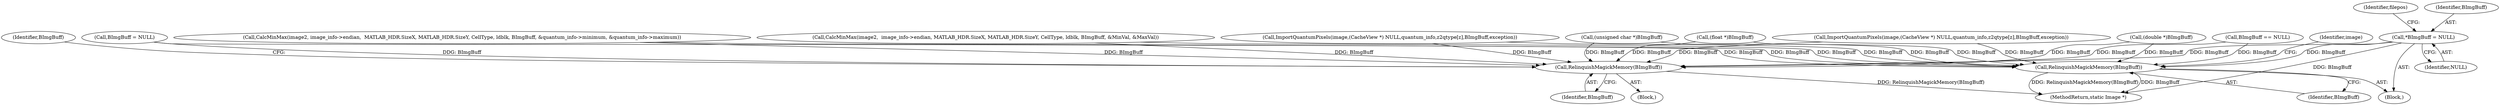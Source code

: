 digraph "0_ImageMagick_f3b483e8b054c50149912523b4773687e18afe25@pointer" {
"1000175" [label="(Call,*BImgBuff = NULL)"];
"1001595" [label="(Call,RelinquishMagickMemory(BImgBuff))"];
"1001656" [label="(Call,RelinquishMagickMemory(BImgBuff))"];
"1001225" [label="(Call,ImportQuantumPixels(image,(CacheView *) NULL,quantum_info,z2qtype[z],BImgBuff,exception))"];
"1001657" [label="(Identifier,BImgBuff)"];
"1001065" [label="(Call,BImgBuff == NULL)"];
"1000188" [label="(Identifier,filepos)"];
"1001598" [label="(Identifier,BImgBuff)"];
"1001781" [label="(MethodReturn,static Image *)"];
"1001395" [label="(Call,(double *)BImgBuff)"];
"1001659" [label="(Identifier,image)"];
"1001178" [label="(Call,(unsigned char *)BImgBuff)"];
"1000158" [label="(Block,)"];
"1000176" [label="(Identifier,BImgBuff)"];
"1001427" [label="(Call,(float *)BImgBuff)"];
"1001596" [label="(Identifier,BImgBuff)"];
"1001086" [label="(Call,CalcMinMax(image2, image_info->endian,  MATLAB_HDR.SizeX, MATLAB_HDR.SizeY, CellType, ldblk, BImgBuff, &quantum_info->minimum, &quantum_info->maximum))"];
"1000177" [label="(Identifier,NULL)"];
"1001261" [label="(Call,ImportQuantumPixels(image,(CacheView *) NULL,quantum_info,z2qtype[z],BImgBuff,exception))"];
"1001597" [label="(Call,BImgBuff = NULL)"];
"1000175" [label="(Call,*BImgBuff = NULL)"];
"1001656" [label="(Call,RelinquishMagickMemory(BImgBuff))"];
"1001352" [label="(Call,CalcMinMax(image2,  image_info->endian, MATLAB_HDR.SizeX, MATLAB_HDR.SizeY, CellType, ldblk, BImgBuff, &MinVal, &MaxVal))"];
"1000382" [label="(Block,)"];
"1001595" [label="(Call,RelinquishMagickMemory(BImgBuff))"];
"1000175" -> "1000158"  [label="AST: "];
"1000175" -> "1000177"  [label="CFG: "];
"1000176" -> "1000175"  [label="AST: "];
"1000177" -> "1000175"  [label="AST: "];
"1000188" -> "1000175"  [label="CFG: "];
"1000175" -> "1001781"  [label="DDG: BImgBuff"];
"1000175" -> "1001595"  [label="DDG: BImgBuff"];
"1000175" -> "1001656"  [label="DDG: BImgBuff"];
"1001595" -> "1000382"  [label="AST: "];
"1001595" -> "1001596"  [label="CFG: "];
"1001596" -> "1001595"  [label="AST: "];
"1001598" -> "1001595"  [label="CFG: "];
"1001595" -> "1001781"  [label="DDG: RelinquishMagickMemory(BImgBuff)"];
"1001427" -> "1001595"  [label="DDG: BImgBuff"];
"1001065" -> "1001595"  [label="DDG: BImgBuff"];
"1001086" -> "1001595"  [label="DDG: BImgBuff"];
"1001261" -> "1001595"  [label="DDG: BImgBuff"];
"1001597" -> "1001595"  [label="DDG: BImgBuff"];
"1001178" -> "1001595"  [label="DDG: BImgBuff"];
"1001395" -> "1001595"  [label="DDG: BImgBuff"];
"1001352" -> "1001595"  [label="DDG: BImgBuff"];
"1001225" -> "1001595"  [label="DDG: BImgBuff"];
"1001656" -> "1000158"  [label="AST: "];
"1001656" -> "1001657"  [label="CFG: "];
"1001657" -> "1001656"  [label="AST: "];
"1001659" -> "1001656"  [label="CFG: "];
"1001656" -> "1001781"  [label="DDG: RelinquishMagickMemory(BImgBuff)"];
"1001656" -> "1001781"  [label="DDG: BImgBuff"];
"1001427" -> "1001656"  [label="DDG: BImgBuff"];
"1001065" -> "1001656"  [label="DDG: BImgBuff"];
"1001086" -> "1001656"  [label="DDG: BImgBuff"];
"1001261" -> "1001656"  [label="DDG: BImgBuff"];
"1001597" -> "1001656"  [label="DDG: BImgBuff"];
"1001178" -> "1001656"  [label="DDG: BImgBuff"];
"1001395" -> "1001656"  [label="DDG: BImgBuff"];
"1001352" -> "1001656"  [label="DDG: BImgBuff"];
"1001225" -> "1001656"  [label="DDG: BImgBuff"];
}
